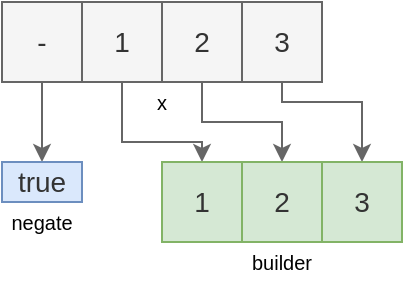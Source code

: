 <mxfile version="26.0.9" pages="3">
  <diagram name="1" id="VdWact95R3ZrHPUHWGP3">
    <mxGraphModel dx="1595" dy="947" grid="1" gridSize="10" guides="1" tooltips="1" connect="1" arrows="1" fold="1" page="1" pageScale="1" pageWidth="280" pageHeight="220" math="0" shadow="0">
      <root>
        <mxCell id="0" />
        <mxCell id="1" parent="0" />
        <mxCell id="yKaLWWb8EDG5oyzSotFe-9" style="edgeStyle=orthogonalEdgeStyle;rounded=0;orthogonalLoop=1;jettySize=auto;html=1;exitX=0.5;exitY=1;exitDx=0;exitDy=0;entryX=0.5;entryY=0;entryDx=0;entryDy=0;fillColor=#f5f5f5;strokeColor=#666666;" parent="1" source="nv63Od1LlB7BwaC0whO8-1" target="yKaLWWb8EDG5oyzSotFe-3" edge="1">
          <mxGeometry relative="1" as="geometry" />
        </mxCell>
        <mxCell id="nv63Od1LlB7BwaC0whO8-1" value="-" style="rounded=0;whiteSpace=wrap;html=1;fontSize=14;fillColor=#f5f5f5;strokeColor=#666666;fontColor=#333333;" parent="1" vertex="1">
          <mxGeometry x="40" y="40" width="40" height="40" as="geometry" />
        </mxCell>
        <mxCell id="m2wkNli2iK3SoKJyZjZE-3" style="edgeStyle=orthogonalEdgeStyle;rounded=0;orthogonalLoop=1;jettySize=auto;html=1;exitX=0.5;exitY=1;exitDx=0;exitDy=0;entryX=0.5;entryY=0;entryDx=0;entryDy=0;fillColor=#f5f5f5;strokeColor=#666666;" parent="1" source="nv63Od1LlB7BwaC0whO8-2" target="DJkonCjBBtQmt1z2y9Cg-1" edge="1">
          <mxGeometry relative="1" as="geometry">
            <Array as="points">
              <mxPoint x="100" y="110" />
              <mxPoint x="140" y="110" />
            </Array>
          </mxGeometry>
        </mxCell>
        <mxCell id="nv63Od1LlB7BwaC0whO8-2" value="1" style="rounded=0;whiteSpace=wrap;html=1;fontSize=14;fillColor=#f5f5f5;strokeColor=#666666;fontColor=#333333;" parent="1" vertex="1">
          <mxGeometry x="80" y="40" width="40" height="40" as="geometry" />
        </mxCell>
        <mxCell id="m2wkNli2iK3SoKJyZjZE-4" style="edgeStyle=orthogonalEdgeStyle;rounded=0;orthogonalLoop=1;jettySize=auto;html=1;exitX=0.5;exitY=1;exitDx=0;exitDy=0;entryX=0.5;entryY=0;entryDx=0;entryDy=0;fillColor=#f5f5f5;strokeColor=#666666;" parent="1" source="nv63Od1LlB7BwaC0whO8-3" target="DJkonCjBBtQmt1z2y9Cg-2" edge="1">
          <mxGeometry relative="1" as="geometry" />
        </mxCell>
        <mxCell id="nv63Od1LlB7BwaC0whO8-3" value="2" style="rounded=0;whiteSpace=wrap;html=1;fontSize=14;fillColor=#f5f5f5;strokeColor=#666666;fontColor=#333333;" parent="1" vertex="1">
          <mxGeometry x="120" y="40" width="40" height="40" as="geometry" />
        </mxCell>
        <mxCell id="46o2pT9ANN71txM1nCcm-1" value="x" style="text;html=1;align=center;verticalAlign=middle;whiteSpace=wrap;rounded=0;fontSize=10;" parent="1" vertex="1">
          <mxGeometry x="40" y="80" width="160" height="20" as="geometry" />
        </mxCell>
        <mxCell id="m2wkNli2iK3SoKJyZjZE-5" style="edgeStyle=orthogonalEdgeStyle;rounded=0;orthogonalLoop=1;jettySize=auto;html=1;exitX=0.5;exitY=1;exitDx=0;exitDy=0;entryX=0.5;entryY=0;entryDx=0;entryDy=0;fillColor=#f5f5f5;strokeColor=#666666;" parent="1" source="y743vjSonsJhA4KVwRWZ-1" target="DJkonCjBBtQmt1z2y9Cg-3" edge="1">
          <mxGeometry relative="1" as="geometry">
            <Array as="points">
              <mxPoint x="180" y="90" />
              <mxPoint x="220" y="90" />
            </Array>
          </mxGeometry>
        </mxCell>
        <mxCell id="y743vjSonsJhA4KVwRWZ-1" value="3" style="rounded=0;whiteSpace=wrap;html=1;fontSize=14;fillColor=#f5f5f5;strokeColor=#666666;fontColor=#333333;" parent="1" vertex="1">
          <mxGeometry x="160" y="40" width="40" height="40" as="geometry" />
        </mxCell>
        <mxCell id="yKaLWWb8EDG5oyzSotFe-3" value="true" style="rounded=0;whiteSpace=wrap;html=1;fontSize=14;fillColor=#dae8fc;strokeColor=#6c8ebf;fontStyle=0;fontColor=#333333;" parent="1" vertex="1">
          <mxGeometry x="40" y="120" width="40" height="20" as="geometry" />
        </mxCell>
        <mxCell id="yKaLWWb8EDG5oyzSotFe-4" value="negate" style="text;html=1;align=center;verticalAlign=middle;whiteSpace=wrap;rounded=0;fontSize=10;" parent="1" vertex="1">
          <mxGeometry x="40" y="140" width="40" height="20" as="geometry" />
        </mxCell>
        <mxCell id="DJkonCjBBtQmt1z2y9Cg-1" value="1" style="rounded=0;whiteSpace=wrap;html=1;fontSize=14;fillColor=#d5e8d4;strokeColor=#82b366;fontColor=#333333;" parent="1" vertex="1">
          <mxGeometry x="120" y="120" width="40" height="40" as="geometry" />
        </mxCell>
        <mxCell id="DJkonCjBBtQmt1z2y9Cg-2" value="2" style="rounded=0;whiteSpace=wrap;html=1;fontSize=14;fillColor=#d5e8d4;strokeColor=#82b366;fontColor=#333333;" parent="1" vertex="1">
          <mxGeometry x="160" y="120" width="40" height="40" as="geometry" />
        </mxCell>
        <mxCell id="DJkonCjBBtQmt1z2y9Cg-3" value="3" style="rounded=0;whiteSpace=wrap;html=1;fontSize=14;fillColor=#d5e8d4;strokeColor=#82b366;fontColor=#333333;" parent="1" vertex="1">
          <mxGeometry x="200" y="120" width="40" height="40" as="geometry" />
        </mxCell>
        <mxCell id="DJkonCjBBtQmt1z2y9Cg-4" value="builder" style="text;html=1;align=center;verticalAlign=middle;whiteSpace=wrap;rounded=0;fontSize=10;" parent="1" vertex="1">
          <mxGeometry x="120" y="160" width="120" height="20" as="geometry" />
        </mxCell>
      </root>
    </mxGraphModel>
  </diagram>
  <diagram name="2" id="o6xdpvDpbbl9B7xeTTeg">
    <mxGraphModel dx="2074" dy="1231" grid="1" gridSize="10" guides="1" tooltips="1" connect="1" arrows="1" fold="1" page="1" pageScale="1" pageWidth="280" pageHeight="160" math="0" shadow="0">
      <root>
        <mxCell id="O6O7bOed3E_rhNDKNKLK-0" />
        <mxCell id="O6O7bOed3E_rhNDKNKLK-1" parent="O6O7bOed3E_rhNDKNKLK-0" />
        <mxCell id="39AD8xmTEpJhjRN_F9hH-9" value="true" style="rounded=0;whiteSpace=wrap;html=1;fontSize=14;fillColor=#f5f5f5;strokeColor=#666666;fontStyle=0;fontColor=#333333;" parent="O6O7bOed3E_rhNDKNKLK-1" vertex="1">
          <mxGeometry x="40" y="59.97" width="40" height="20" as="geometry" />
        </mxCell>
        <mxCell id="39AD8xmTEpJhjRN_F9hH-10" value="negate" style="text;html=1;align=center;verticalAlign=middle;whiteSpace=wrap;rounded=0;fontSize=10;" parent="O6O7bOed3E_rhNDKNKLK-1" vertex="1">
          <mxGeometry x="40" y="79.97" width="40" height="20" as="geometry" />
        </mxCell>
        <mxCell id="39AD8xmTEpJhjRN_F9hH-16" style="edgeStyle=orthogonalEdgeStyle;rounded=0;orthogonalLoop=1;jettySize=auto;html=1;exitX=0.5;exitY=0;exitDx=0;exitDy=0;entryX=0.5;entryY=0;entryDx=0;entryDy=0;startArrow=classic;startFill=1;fillColor=#dae8fc;strokeColor=#6c8ebf;" parent="O6O7bOed3E_rhNDKNKLK-1" source="39AD8xmTEpJhjRN_F9hH-11" target="39AD8xmTEpJhjRN_F9hH-13" edge="1">
          <mxGeometry relative="1" as="geometry" />
        </mxCell>
        <mxCell id="39AD8xmTEpJhjRN_F9hH-11" value="3" style="rounded=0;whiteSpace=wrap;html=1;fontSize=14;fillColor=#dae8fc;strokeColor=#6c8ebf;fontColor=#333333;" parent="O6O7bOed3E_rhNDKNKLK-1" vertex="1">
          <mxGeometry x="120" y="59.97" width="40" height="40" as="geometry" />
        </mxCell>
        <mxCell id="39AD8xmTEpJhjRN_F9hH-12" value="2" style="rounded=0;whiteSpace=wrap;html=1;fontSize=14;fillColor=#f5f5f5;strokeColor=#666666;fontColor=#333333;" parent="O6O7bOed3E_rhNDKNKLK-1" vertex="1">
          <mxGeometry x="160" y="59.97" width="40" height="40" as="geometry" />
        </mxCell>
        <mxCell id="39AD8xmTEpJhjRN_F9hH-13" value="1" style="rounded=0;whiteSpace=wrap;html=1;fontSize=14;fillColor=#dae8fc;strokeColor=#6c8ebf;fontColor=#333333;" parent="O6O7bOed3E_rhNDKNKLK-1" vertex="1">
          <mxGeometry x="200" y="59.97" width="40" height="40" as="geometry" />
        </mxCell>
        <mxCell id="39AD8xmTEpJhjRN_F9hH-14" value="builder" style="text;html=1;align=center;verticalAlign=middle;whiteSpace=wrap;rounded=0;fontSize=10;" parent="O6O7bOed3E_rhNDKNKLK-1" vertex="1">
          <mxGeometry x="120" y="99.97" width="120" height="20" as="geometry" />
        </mxCell>
      </root>
    </mxGraphModel>
  </diagram>
  <diagram name="3" id="DRKoBTvZ2Pi4V0O3cSNq">
    <mxGraphModel dx="2074" dy="1231" grid="1" gridSize="10" guides="1" tooltips="1" connect="1" arrows="1" fold="1" page="1" pageScale="1" pageWidth="280" pageHeight="220" math="0" shadow="0">
      <root>
        <mxCell id="pFvNbOlH6oG4ZKBupyVQ-0" />
        <mxCell id="pFvNbOlH6oG4ZKBupyVQ-1" parent="pFvNbOlH6oG4ZKBupyVQ-0" />
        <mxCell id="IDU8iz2vIBMrAUljAyP2-2" style="edgeStyle=orthogonalEdgeStyle;rounded=0;orthogonalLoop=1;jettySize=auto;html=1;exitX=0.5;exitY=1;exitDx=0;exitDy=0;entryX=0.5;entryY=0;entryDx=0;entryDy=0;fillColor=#f5f5f5;strokeColor=#666666;" parent="pFvNbOlH6oG4ZKBupyVQ-1" source="pFvNbOlH6oG4ZKBupyVQ-7" target="IDU8iz2vIBMrAUljAyP2-1" edge="1">
          <mxGeometry relative="1" as="geometry" />
        </mxCell>
        <mxCell id="pFvNbOlH6oG4ZKBupyVQ-7" value="true" style="rounded=0;whiteSpace=wrap;html=1;fontSize=14;fillColor=#f5f5f5;strokeColor=#666666;fontStyle=0;fontColor=#333333;" parent="pFvNbOlH6oG4ZKBupyVQ-1" vertex="1">
          <mxGeometry x="40" y="39.97" width="40" height="20" as="geometry" />
        </mxCell>
        <mxCell id="pFvNbOlH6oG4ZKBupyVQ-8" value="negate" style="text;html=1;align=center;verticalAlign=middle;whiteSpace=wrap;rounded=0;fontSize=10;" parent="pFvNbOlH6oG4ZKBupyVQ-1" vertex="1">
          <mxGeometry x="40" y="59.97" width="40" height="20" as="geometry" />
        </mxCell>
        <mxCell id="IDU8iz2vIBMrAUljAyP2-6" style="edgeStyle=orthogonalEdgeStyle;rounded=0;orthogonalLoop=1;jettySize=auto;html=1;exitX=0.5;exitY=1;exitDx=0;exitDy=0;entryX=0.5;entryY=0;entryDx=0;entryDy=0;fillColor=#f5f5f5;strokeColor=#666666;" parent="pFvNbOlH6oG4ZKBupyVQ-1" source="pFvNbOlH6oG4ZKBupyVQ-10" target="IDU8iz2vIBMrAUljAyP2-3" edge="1">
          <mxGeometry relative="1" as="geometry" />
        </mxCell>
        <mxCell id="pFvNbOlH6oG4ZKBupyVQ-10" value="3" style="rounded=0;whiteSpace=wrap;html=1;fontSize=14;fillColor=#f5f5f5;strokeColor=#666666;fontColor=#333333;" parent="pFvNbOlH6oG4ZKBupyVQ-1" vertex="1">
          <mxGeometry x="120" y="40" width="40" height="40" as="geometry" />
        </mxCell>
        <mxCell id="IDU8iz2vIBMrAUljAyP2-8" style="edgeStyle=orthogonalEdgeStyle;rounded=0;orthogonalLoop=1;jettySize=auto;html=1;exitX=0.5;exitY=1;exitDx=0;exitDy=0;fillColor=#f5f5f5;strokeColor=#666666;entryX=0.5;entryY=0;entryDx=0;entryDy=0;" parent="pFvNbOlH6oG4ZKBupyVQ-1" source="pFvNbOlH6oG4ZKBupyVQ-11" target="IDU8iz2vIBMrAUljAyP2-3" edge="1">
          <mxGeometry relative="1" as="geometry">
            <mxPoint x="100" y="120" as="targetPoint" />
          </mxGeometry>
        </mxCell>
        <mxCell id="pFvNbOlH6oG4ZKBupyVQ-11" value="2" style="rounded=0;whiteSpace=wrap;html=1;fontSize=14;fillColor=#f5f5f5;strokeColor=#666666;fontColor=#333333;" parent="pFvNbOlH6oG4ZKBupyVQ-1" vertex="1">
          <mxGeometry x="160" y="40" width="40" height="40" as="geometry" />
        </mxCell>
        <mxCell id="IDU8iz2vIBMrAUljAyP2-9" style="edgeStyle=orthogonalEdgeStyle;rounded=0;orthogonalLoop=1;jettySize=auto;html=1;exitX=0.5;exitY=1;exitDx=0;exitDy=0;entryX=0.5;entryY=0;entryDx=0;entryDy=0;fillColor=#f5f5f5;strokeColor=#666666;" parent="pFvNbOlH6oG4ZKBupyVQ-1" source="pFvNbOlH6oG4ZKBupyVQ-12" target="IDU8iz2vIBMrAUljAyP2-3" edge="1">
          <mxGeometry relative="1" as="geometry" />
        </mxCell>
        <mxCell id="pFvNbOlH6oG4ZKBupyVQ-12" value="1" style="rounded=0;whiteSpace=wrap;html=1;fontSize=14;fillColor=#f5f5f5;strokeColor=#666666;fontColor=#333333;" parent="pFvNbOlH6oG4ZKBupyVQ-1" vertex="1">
          <mxGeometry x="200" y="40" width="40" height="40" as="geometry" />
        </mxCell>
        <mxCell id="pFvNbOlH6oG4ZKBupyVQ-13" value="builder" style="text;html=1;align=center;verticalAlign=middle;whiteSpace=wrap;rounded=0;fontSize=10;" parent="pFvNbOlH6oG4ZKBupyVQ-1" vertex="1">
          <mxGeometry x="120" y="80.03" width="120" height="20" as="geometry" />
        </mxCell>
        <mxCell id="IDU8iz2vIBMrAUljAyP2-0" value="return" style="text;html=1;align=center;verticalAlign=middle;whiteSpace=wrap;rounded=0;fontSize=10;" parent="pFvNbOlH6oG4ZKBupyVQ-1" vertex="1">
          <mxGeometry x="40" y="160" width="120" height="20" as="geometry" />
        </mxCell>
        <mxCell id="IDU8iz2vIBMrAUljAyP2-1" value="-" style="rounded=0;whiteSpace=wrap;html=1;fontSize=14;fillColor=#dae8fc;strokeColor=#6c8ebf;fontColor=#333333;" parent="pFvNbOlH6oG4ZKBupyVQ-1" vertex="1">
          <mxGeometry x="40" y="120" width="40" height="40" as="geometry" />
        </mxCell>
        <mxCell id="IDU8iz2vIBMrAUljAyP2-3" value="321" style="rounded=0;whiteSpace=wrap;html=1;fontSize=14;fillColor=#d5e8d4;strokeColor=#82b366;fontColor=#333333;" parent="pFvNbOlH6oG4ZKBupyVQ-1" vertex="1">
          <mxGeometry x="80" y="120" width="80" height="40" as="geometry" />
        </mxCell>
      </root>
    </mxGraphModel>
  </diagram>
</mxfile>
